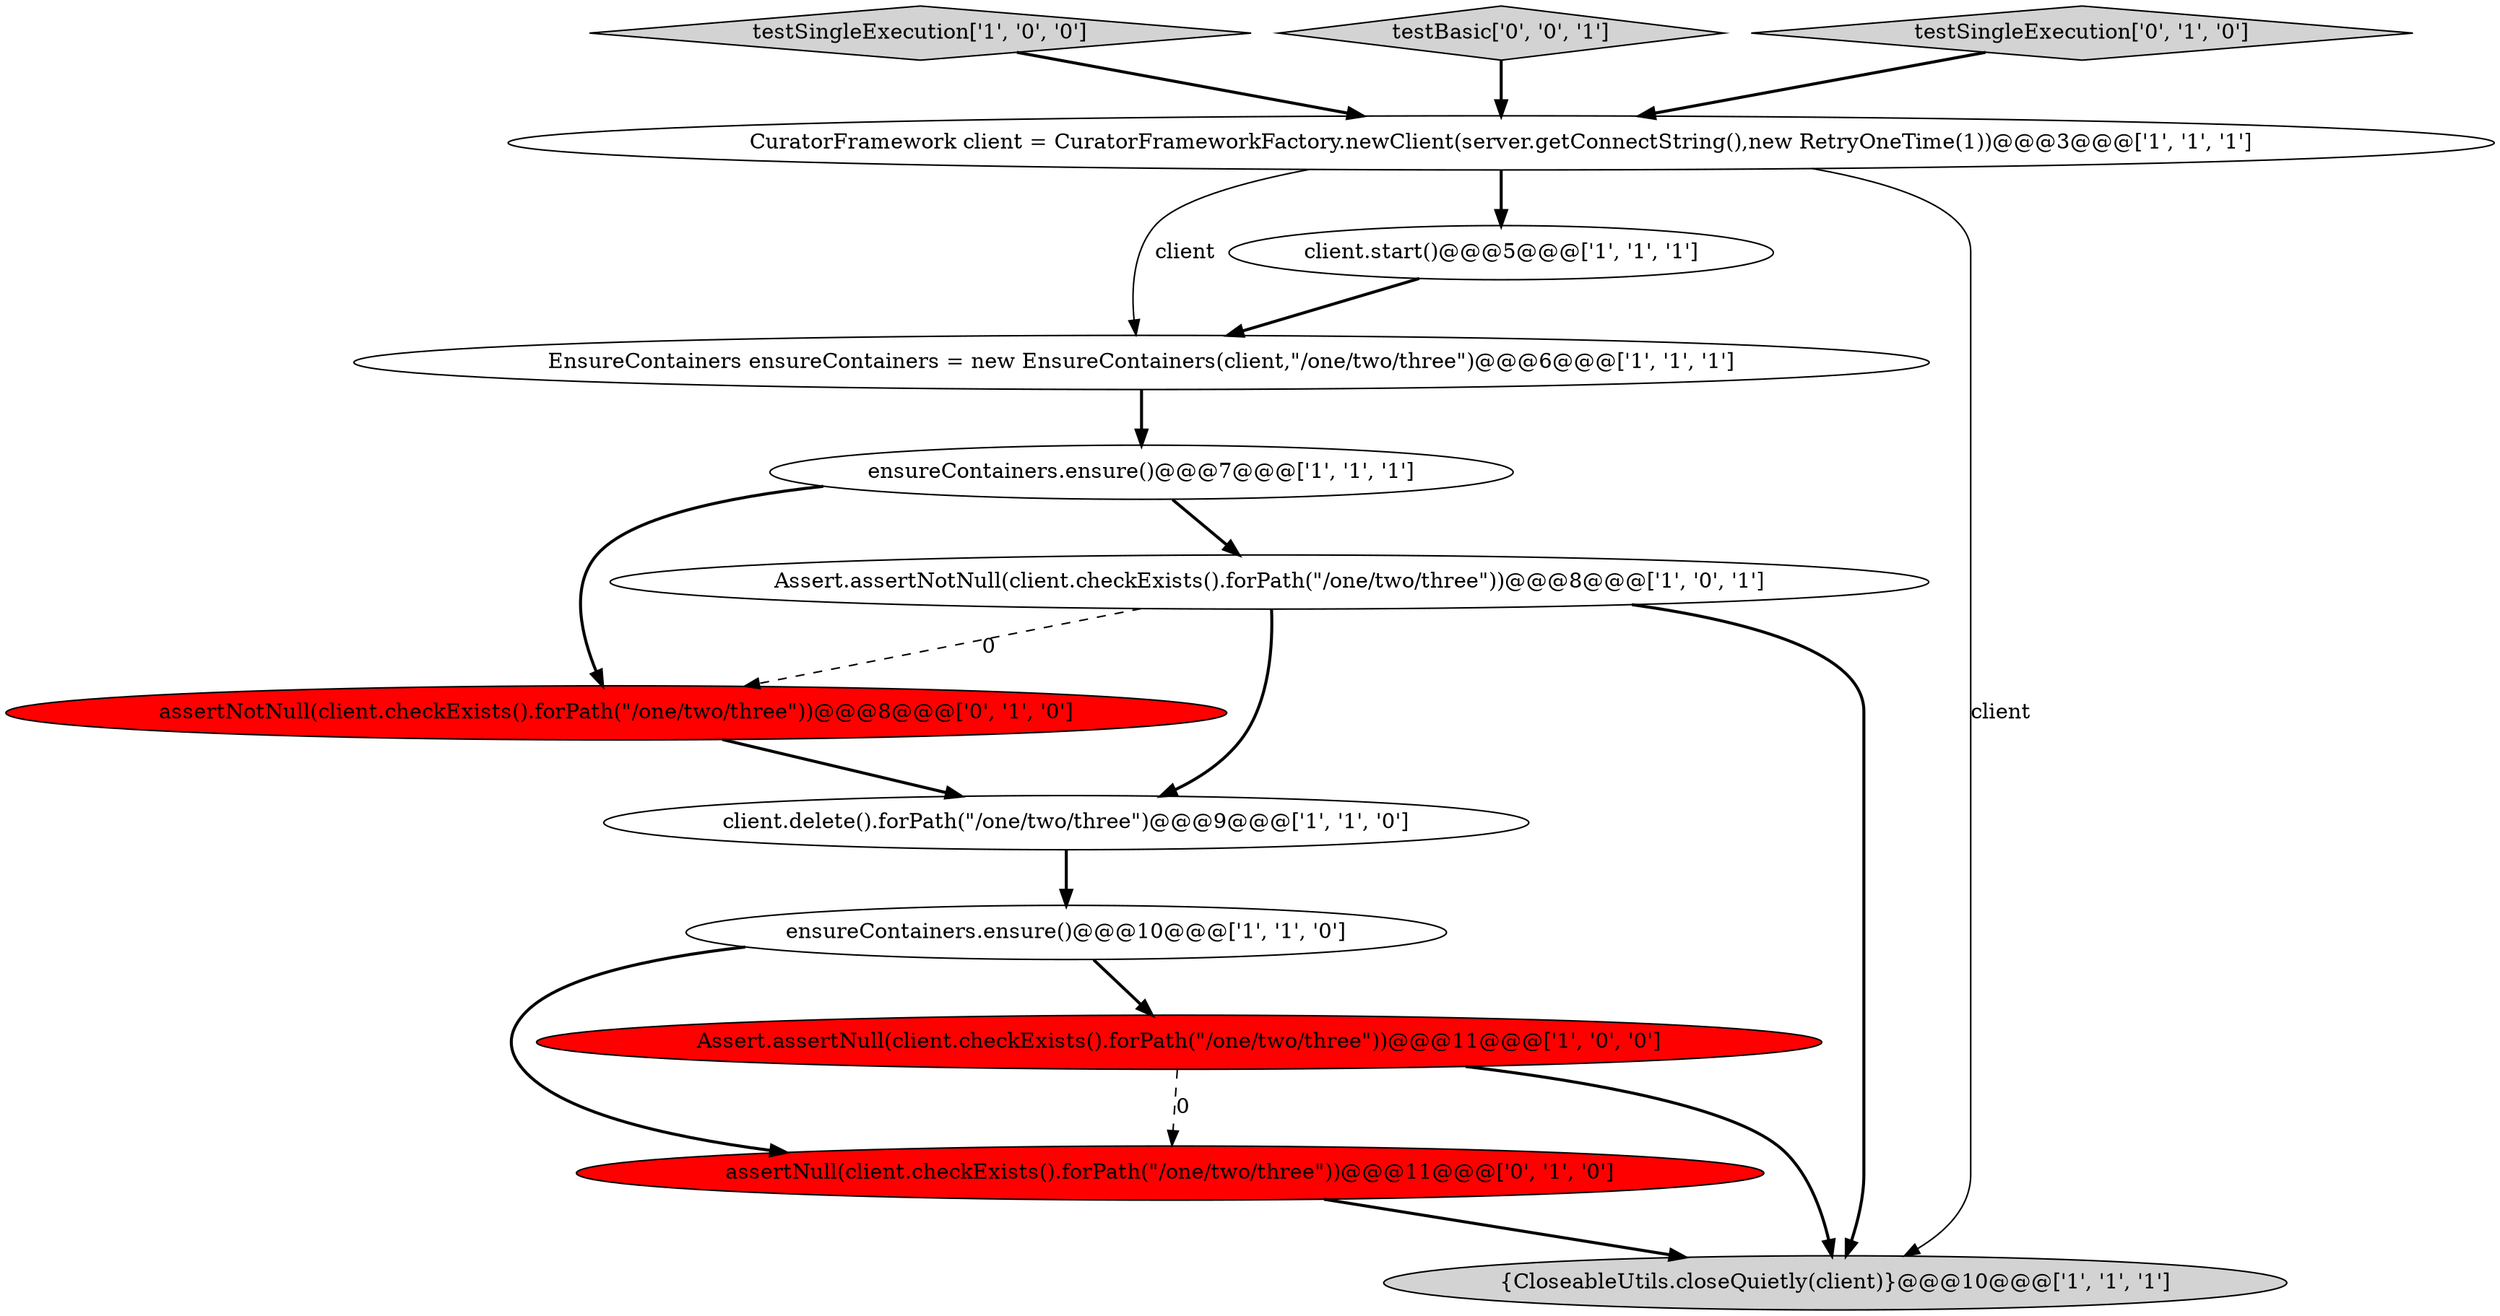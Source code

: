 digraph {
3 [style = filled, label = "testSingleExecution['1', '0', '0']", fillcolor = lightgray, shape = diamond image = "AAA0AAABBB1BBB"];
6 [style = filled, label = "EnsureContainers ensureContainers = new EnsureContainers(client,\"/one/two/three\")@@@6@@@['1', '1', '1']", fillcolor = white, shape = ellipse image = "AAA0AAABBB1BBB"];
2 [style = filled, label = "client.start()@@@5@@@['1', '1', '1']", fillcolor = white, shape = ellipse image = "AAA0AAABBB1BBB"];
11 [style = filled, label = "assertNull(client.checkExists().forPath(\"/one/two/three\"))@@@11@@@['0', '1', '0']", fillcolor = red, shape = ellipse image = "AAA1AAABBB2BBB"];
5 [style = filled, label = "CuratorFramework client = CuratorFrameworkFactory.newClient(server.getConnectString(),new RetryOneTime(1))@@@3@@@['1', '1', '1']", fillcolor = white, shape = ellipse image = "AAA0AAABBB1BBB"];
12 [style = filled, label = "assertNotNull(client.checkExists().forPath(\"/one/two/three\"))@@@8@@@['0', '1', '0']", fillcolor = red, shape = ellipse image = "AAA1AAABBB2BBB"];
4 [style = filled, label = "Assert.assertNull(client.checkExists().forPath(\"/one/two/three\"))@@@11@@@['1', '0', '0']", fillcolor = red, shape = ellipse image = "AAA1AAABBB1BBB"];
8 [style = filled, label = "client.delete().forPath(\"/one/two/three\")@@@9@@@['1', '1', '0']", fillcolor = white, shape = ellipse image = "AAA0AAABBB1BBB"];
9 [style = filled, label = "ensureContainers.ensure()@@@7@@@['1', '1', '1']", fillcolor = white, shape = ellipse image = "AAA0AAABBB1BBB"];
0 [style = filled, label = "ensureContainers.ensure()@@@10@@@['1', '1', '0']", fillcolor = white, shape = ellipse image = "AAA0AAABBB1BBB"];
13 [style = filled, label = "testBasic['0', '0', '1']", fillcolor = lightgray, shape = diamond image = "AAA0AAABBB3BBB"];
1 [style = filled, label = "{CloseableUtils.closeQuietly(client)}@@@10@@@['1', '1', '1']", fillcolor = lightgray, shape = ellipse image = "AAA0AAABBB1BBB"];
7 [style = filled, label = "Assert.assertNotNull(client.checkExists().forPath(\"/one/two/three\"))@@@8@@@['1', '0', '1']", fillcolor = white, shape = ellipse image = "AAA0AAABBB1BBB"];
10 [style = filled, label = "testSingleExecution['0', '1', '0']", fillcolor = lightgray, shape = diamond image = "AAA0AAABBB2BBB"];
8->0 [style = bold, label=""];
7->12 [style = dashed, label="0"];
0->11 [style = bold, label=""];
5->2 [style = bold, label=""];
4->1 [style = bold, label=""];
3->5 [style = bold, label=""];
9->12 [style = bold, label=""];
7->1 [style = bold, label=""];
10->5 [style = bold, label=""];
6->9 [style = bold, label=""];
5->6 [style = solid, label="client"];
4->11 [style = dashed, label="0"];
9->7 [style = bold, label=""];
7->8 [style = bold, label=""];
0->4 [style = bold, label=""];
11->1 [style = bold, label=""];
12->8 [style = bold, label=""];
2->6 [style = bold, label=""];
5->1 [style = solid, label="client"];
13->5 [style = bold, label=""];
}
